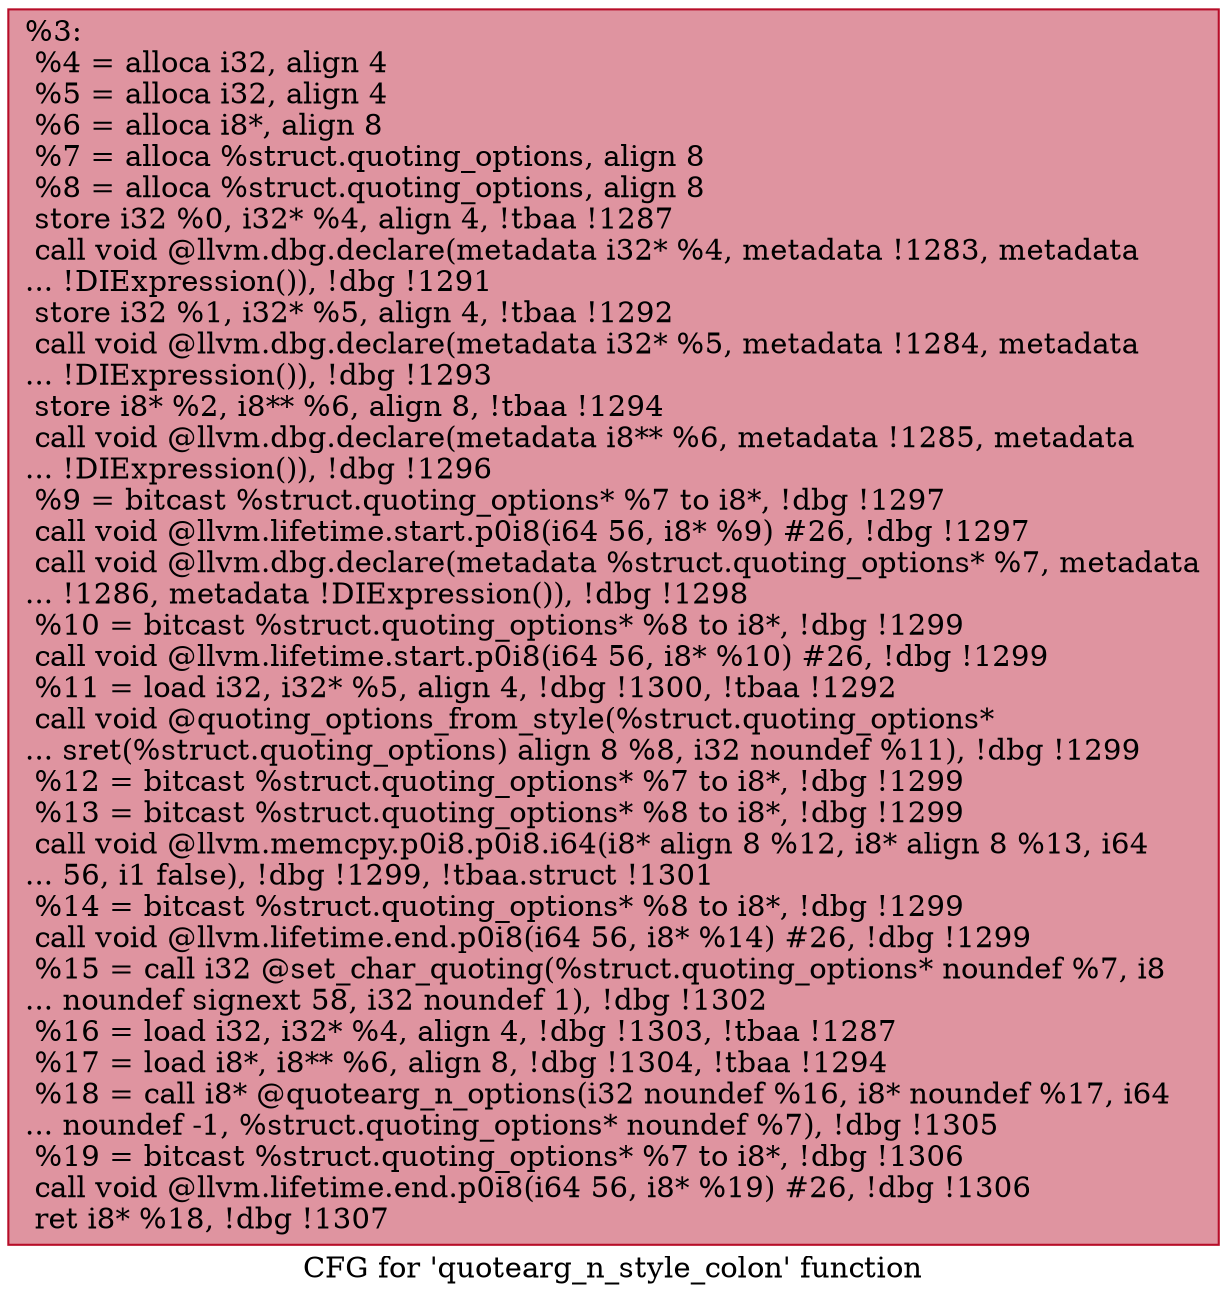 digraph "CFG for 'quotearg_n_style_colon' function" {
	label="CFG for 'quotearg_n_style_colon' function";

	Node0x2701b80 [shape=record,color="#b70d28ff", style=filled, fillcolor="#b70d2870",label="{%3:\l  %4 = alloca i32, align 4\l  %5 = alloca i32, align 4\l  %6 = alloca i8*, align 8\l  %7 = alloca %struct.quoting_options, align 8\l  %8 = alloca %struct.quoting_options, align 8\l  store i32 %0, i32* %4, align 4, !tbaa !1287\l  call void @llvm.dbg.declare(metadata i32* %4, metadata !1283, metadata\l... !DIExpression()), !dbg !1291\l  store i32 %1, i32* %5, align 4, !tbaa !1292\l  call void @llvm.dbg.declare(metadata i32* %5, metadata !1284, metadata\l... !DIExpression()), !dbg !1293\l  store i8* %2, i8** %6, align 8, !tbaa !1294\l  call void @llvm.dbg.declare(metadata i8** %6, metadata !1285, metadata\l... !DIExpression()), !dbg !1296\l  %9 = bitcast %struct.quoting_options* %7 to i8*, !dbg !1297\l  call void @llvm.lifetime.start.p0i8(i64 56, i8* %9) #26, !dbg !1297\l  call void @llvm.dbg.declare(metadata %struct.quoting_options* %7, metadata\l... !1286, metadata !DIExpression()), !dbg !1298\l  %10 = bitcast %struct.quoting_options* %8 to i8*, !dbg !1299\l  call void @llvm.lifetime.start.p0i8(i64 56, i8* %10) #26, !dbg !1299\l  %11 = load i32, i32* %5, align 4, !dbg !1300, !tbaa !1292\l  call void @quoting_options_from_style(%struct.quoting_options*\l... sret(%struct.quoting_options) align 8 %8, i32 noundef %11), !dbg !1299\l  %12 = bitcast %struct.quoting_options* %7 to i8*, !dbg !1299\l  %13 = bitcast %struct.quoting_options* %8 to i8*, !dbg !1299\l  call void @llvm.memcpy.p0i8.p0i8.i64(i8* align 8 %12, i8* align 8 %13, i64\l... 56, i1 false), !dbg !1299, !tbaa.struct !1301\l  %14 = bitcast %struct.quoting_options* %8 to i8*, !dbg !1299\l  call void @llvm.lifetime.end.p0i8(i64 56, i8* %14) #26, !dbg !1299\l  %15 = call i32 @set_char_quoting(%struct.quoting_options* noundef %7, i8\l... noundef signext 58, i32 noundef 1), !dbg !1302\l  %16 = load i32, i32* %4, align 4, !dbg !1303, !tbaa !1287\l  %17 = load i8*, i8** %6, align 8, !dbg !1304, !tbaa !1294\l  %18 = call i8* @quotearg_n_options(i32 noundef %16, i8* noundef %17, i64\l... noundef -1, %struct.quoting_options* noundef %7), !dbg !1305\l  %19 = bitcast %struct.quoting_options* %7 to i8*, !dbg !1306\l  call void @llvm.lifetime.end.p0i8(i64 56, i8* %19) #26, !dbg !1306\l  ret i8* %18, !dbg !1307\l}"];
}
